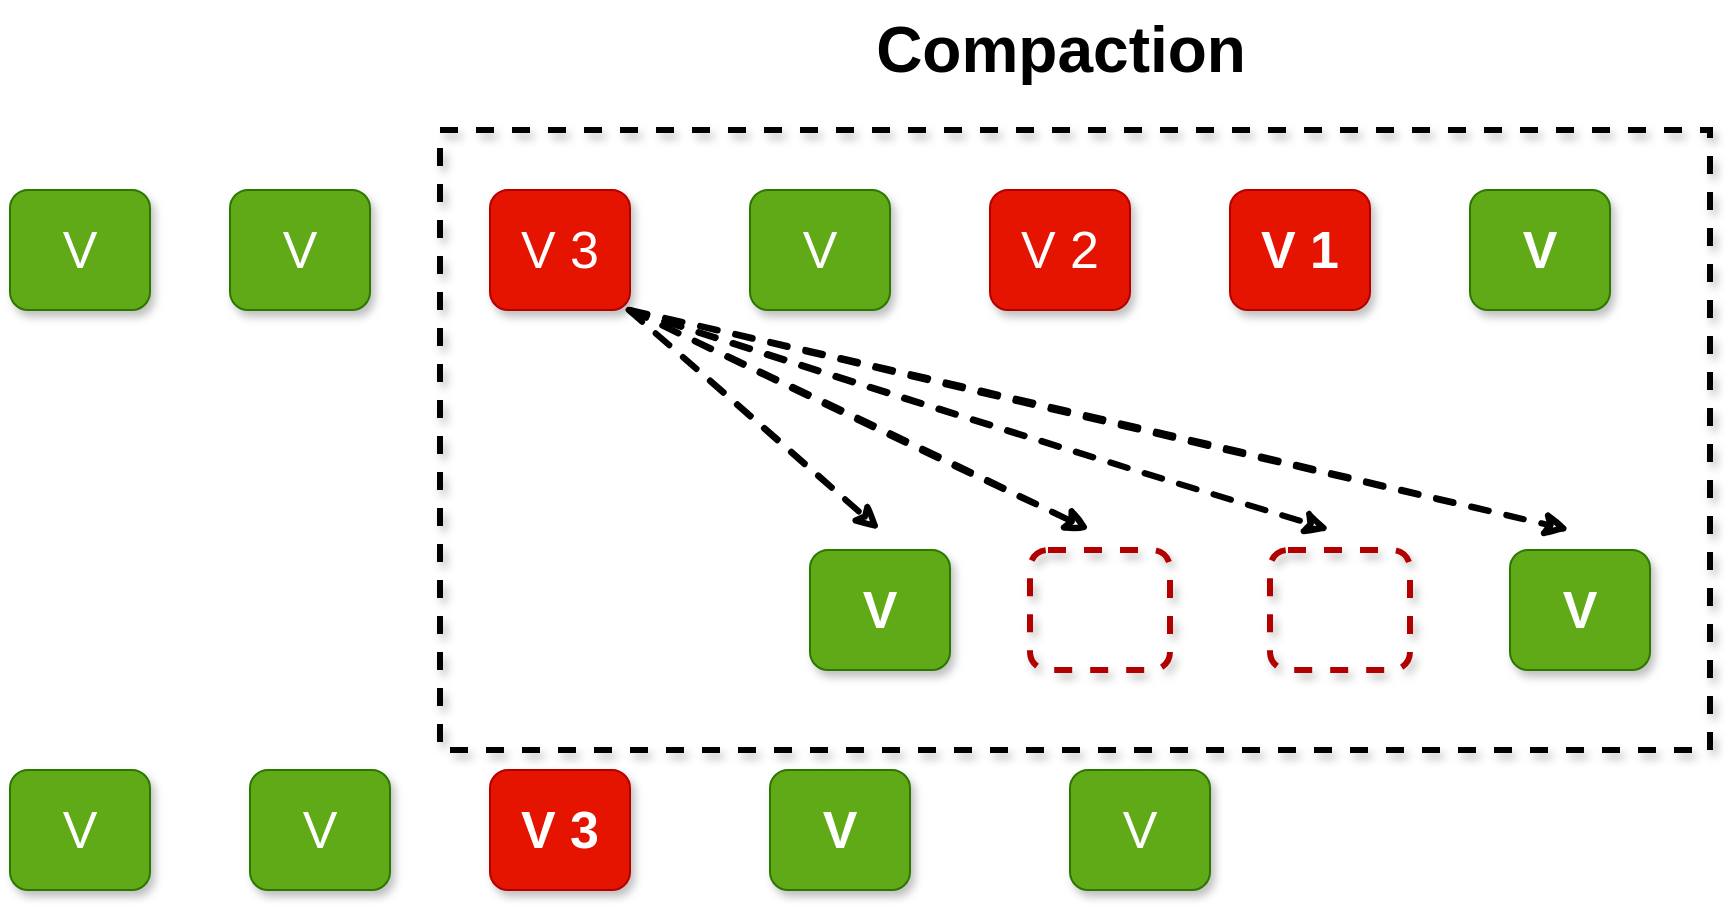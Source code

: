 <mxfile version="20.3.0" type="github">
  <diagram id="HT4mJJ-U9kb0Gk1hiPa1" name="第 1 页">
    <mxGraphModel dx="1022" dy="798" grid="1" gridSize="10" guides="1" tooltips="1" connect="1" arrows="1" fold="1" page="1" pageScale="1" pageWidth="1169" pageHeight="1654" math="0" shadow="0">
      <root>
        <mxCell id="0" />
        <mxCell id="1" parent="0" />
        <mxCell id="U_BhPxAP_51HDFBjj81S-1" value="&lt;font style=&quot;font-size: 26px;&quot;&gt;V&lt;/font&gt;" style="rounded=1;whiteSpace=wrap;html=1;fillColor=#60a917;fontColor=#ffffff;strokeColor=#2D7600;shadow=1;sketch=0;strokeWidth=1;" vertex="1" parent="1">
          <mxGeometry x="110" y="220" width="70" height="60" as="geometry" />
        </mxCell>
        <mxCell id="U_BhPxAP_51HDFBjj81S-2" value="&lt;font style=&quot;font-size: 26px;&quot;&gt;V&lt;/font&gt;" style="rounded=1;whiteSpace=wrap;html=1;fillColor=#60a917;fontColor=#ffffff;strokeColor=#2D7600;shadow=1;sketch=0;strokeWidth=1;" vertex="1" parent="1">
          <mxGeometry x="220" y="220" width="70" height="60" as="geometry" />
        </mxCell>
        <mxCell id="U_BhPxAP_51HDFBjj81S-14" style="rounded=0;orthogonalLoop=1;jettySize=auto;html=1;strokeWidth=3;sketch=1;dashed=1;" edge="1" parent="1" source="U_BhPxAP_51HDFBjj81S-3">
          <mxGeometry relative="1" as="geometry">
            <mxPoint x="545" y="390" as="targetPoint" />
          </mxGeometry>
        </mxCell>
        <mxCell id="U_BhPxAP_51HDFBjj81S-17" style="edgeStyle=none;rounded=0;orthogonalLoop=1;jettySize=auto;html=1;strokeWidth=3;exitX=1;exitY=1;exitDx=0;exitDy=0;sketch=1;dashed=1;" edge="1" parent="1" source="U_BhPxAP_51HDFBjj81S-3">
          <mxGeometry relative="1" as="geometry">
            <mxPoint x="650" y="390" as="targetPoint" />
          </mxGeometry>
        </mxCell>
        <mxCell id="U_BhPxAP_51HDFBjj81S-18" style="edgeStyle=none;rounded=0;orthogonalLoop=1;jettySize=auto;html=1;strokeWidth=3;exitX=1;exitY=1;exitDx=0;exitDy=0;sketch=1;dashed=1;" edge="1" parent="1" source="U_BhPxAP_51HDFBjj81S-3">
          <mxGeometry relative="1" as="geometry">
            <mxPoint x="770" y="390" as="targetPoint" />
          </mxGeometry>
        </mxCell>
        <mxCell id="U_BhPxAP_51HDFBjj81S-19" style="edgeStyle=none;rounded=0;orthogonalLoop=1;jettySize=auto;html=1;strokeWidth=3;exitX=1;exitY=1;exitDx=0;exitDy=0;sketch=1;dashed=1;" edge="1" parent="1" source="U_BhPxAP_51HDFBjj81S-3">
          <mxGeometry relative="1" as="geometry">
            <mxPoint x="890" y="390" as="targetPoint" />
          </mxGeometry>
        </mxCell>
        <mxCell id="U_BhPxAP_51HDFBjj81S-3" value="&lt;font style=&quot;font-size: 26px;&quot;&gt;V 3&lt;/font&gt;" style="rounded=1;whiteSpace=wrap;html=1;fillColor=#e51400;fontColor=#ffffff;strokeColor=#B20000;shadow=1;sketch=0;strokeWidth=1;" vertex="1" parent="1">
          <mxGeometry x="350" y="220" width="70" height="60" as="geometry" />
        </mxCell>
        <mxCell id="U_BhPxAP_51HDFBjj81S-4" value="&lt;b&gt;&lt;font style=&quot;font-size: 26px;&quot;&gt;V&lt;/font&gt;&lt;/b&gt;" style="rounded=1;whiteSpace=wrap;html=1;fillColor=#60a917;fontColor=#ffffff;strokeColor=#2D7600;shadow=1;sketch=0;" vertex="1" parent="1">
          <mxGeometry x="490" y="510" width="70" height="60" as="geometry" />
        </mxCell>
        <mxCell id="U_BhPxAP_51HDFBjj81S-7" value="&lt;font style=&quot;font-size: 26px;&quot;&gt;V&lt;/font&gt;" style="rounded=1;whiteSpace=wrap;html=1;fillColor=#60a917;fontColor=#ffffff;strokeColor=#2D7600;shadow=1;sketch=0;" vertex="1" parent="1">
          <mxGeometry x="640" y="510" width="70" height="60" as="geometry" />
        </mxCell>
        <mxCell id="U_BhPxAP_51HDFBjj81S-8" value="&lt;b&gt;&lt;font style=&quot;font-size: 26px;&quot;&gt;V&lt;/font&gt;&lt;/b&gt;" style="rounded=1;whiteSpace=wrap;html=1;fillColor=#60a917;fontColor=#ffffff;strokeColor=#2D7600;shadow=1;sketch=0;" vertex="1" parent="1">
          <mxGeometry x="510" y="400" width="70" height="60" as="geometry" />
        </mxCell>
        <mxCell id="U_BhPxAP_51HDFBjj81S-9" value="" style="rounded=1;whiteSpace=wrap;html=1;fillColor=none;fontColor=#ffffff;strokeColor=#B20000;shadow=1;sketch=0;dashed=1;strokeWidth=3;" vertex="1" parent="1">
          <mxGeometry x="620" y="400" width="70" height="60" as="geometry" />
        </mxCell>
        <mxCell id="U_BhPxAP_51HDFBjj81S-10" value="" style="rounded=1;whiteSpace=wrap;html=1;fillColor=none;fontColor=#ffffff;strokeColor=#B20000;shadow=1;sketch=0;strokeWidth=3;dashed=1;" vertex="1" parent="1">
          <mxGeometry x="740" y="400" width="70" height="60" as="geometry" />
        </mxCell>
        <mxCell id="U_BhPxAP_51HDFBjj81S-11" value="&lt;b&gt;&lt;font style=&quot;font-size: 26px;&quot;&gt;V&lt;/font&gt;&lt;/b&gt;" style="rounded=1;whiteSpace=wrap;html=1;fillColor=#60a917;fontColor=#ffffff;strokeColor=#2D7600;shadow=1;sketch=0;" vertex="1" parent="1">
          <mxGeometry x="860" y="400" width="70" height="60" as="geometry" />
        </mxCell>
        <mxCell id="U_BhPxAP_51HDFBjj81S-20" value="&lt;font style=&quot;font-size: 26px;&quot;&gt;&lt;b&gt;V 3&lt;/b&gt;&lt;/font&gt;" style="rounded=1;whiteSpace=wrap;html=1;fillColor=#e51400;fontColor=#ffffff;strokeColor=#B20000;shadow=1;sketch=0;" vertex="1" parent="1">
          <mxGeometry x="350" y="510" width="70" height="60" as="geometry" />
        </mxCell>
        <mxCell id="U_BhPxAP_51HDFBjj81S-25" value="&lt;font style=&quot;font-size: 26px;&quot;&gt;V&lt;/font&gt;" style="rounded=1;whiteSpace=wrap;html=1;fillColor=#60a917;fontColor=#ffffff;strokeColor=#2D7600;shadow=1;sketch=0;strokeWidth=1;" vertex="1" parent="1">
          <mxGeometry x="480" y="220" width="70" height="60" as="geometry" />
        </mxCell>
        <mxCell id="U_BhPxAP_51HDFBjj81S-26" value="&lt;font style=&quot;font-size: 26px;&quot;&gt;V 2&lt;/font&gt;" style="rounded=1;whiteSpace=wrap;html=1;fillColor=#e51400;fontColor=#ffffff;strokeColor=#B20000;shadow=1;sketch=0;strokeWidth=1;" vertex="1" parent="1">
          <mxGeometry x="600" y="220" width="70" height="60" as="geometry" />
        </mxCell>
        <mxCell id="U_BhPxAP_51HDFBjj81S-27" value="&lt;b&gt;&lt;font style=&quot;font-size: 26px;&quot;&gt;V 1&lt;/font&gt;&lt;/b&gt;" style="rounded=1;whiteSpace=wrap;html=1;fillColor=#e51400;fontColor=#ffffff;strokeColor=#B20000;shadow=1;sketch=0;strokeWidth=1;" vertex="1" parent="1">
          <mxGeometry x="720" y="220" width="70" height="60" as="geometry" />
        </mxCell>
        <mxCell id="U_BhPxAP_51HDFBjj81S-28" value="&lt;b&gt;&lt;font style=&quot;font-size: 26px;&quot;&gt;V&lt;/font&gt;&lt;/b&gt;" style="rounded=1;whiteSpace=wrap;html=1;fillColor=#60a917;fontColor=#ffffff;strokeColor=#2D7600;shadow=1;sketch=0;strokeWidth=1;" vertex="1" parent="1">
          <mxGeometry x="840" y="220" width="70" height="60" as="geometry" />
        </mxCell>
        <mxCell id="U_BhPxAP_51HDFBjj81S-29" value="&lt;font style=&quot;font-size: 26px;&quot;&gt;V&lt;/font&gt;" style="rounded=1;whiteSpace=wrap;html=1;fillColor=#60a917;fontColor=#ffffff;strokeColor=#2D7600;shadow=1;sketch=0;strokeWidth=1;" vertex="1" parent="1">
          <mxGeometry x="230" y="510" width="70" height="60" as="geometry" />
        </mxCell>
        <mxCell id="U_BhPxAP_51HDFBjj81S-30" value="&lt;font style=&quot;font-size: 26px;&quot;&gt;V&lt;/font&gt;" style="rounded=1;whiteSpace=wrap;html=1;fillColor=#60a917;fontColor=#ffffff;strokeColor=#2D7600;shadow=1;sketch=0;strokeWidth=1;" vertex="1" parent="1">
          <mxGeometry x="110" y="510" width="70" height="60" as="geometry" />
        </mxCell>
        <mxCell id="U_BhPxAP_51HDFBjj81S-32" value="" style="rounded=0;whiteSpace=wrap;html=1;shadow=1;dashed=1;sketch=0;strokeWidth=3;fontSize=26;fillColor=none;" vertex="1" parent="1">
          <mxGeometry x="325" y="190" width="635" height="310" as="geometry" />
        </mxCell>
        <mxCell id="U_BhPxAP_51HDFBjj81S-33" value="&lt;b&gt;&lt;font style=&quot;font-size: 32px;&quot;&gt;Compaction&lt;/font&gt;&lt;/b&gt;" style="text;html=1;align=center;verticalAlign=middle;resizable=0;points=[];autosize=1;strokeColor=none;fillColor=none;fontSize=26;" vertex="1" parent="1">
          <mxGeometry x="530" y="125" width="210" height="50" as="geometry" />
        </mxCell>
      </root>
    </mxGraphModel>
  </diagram>
</mxfile>
